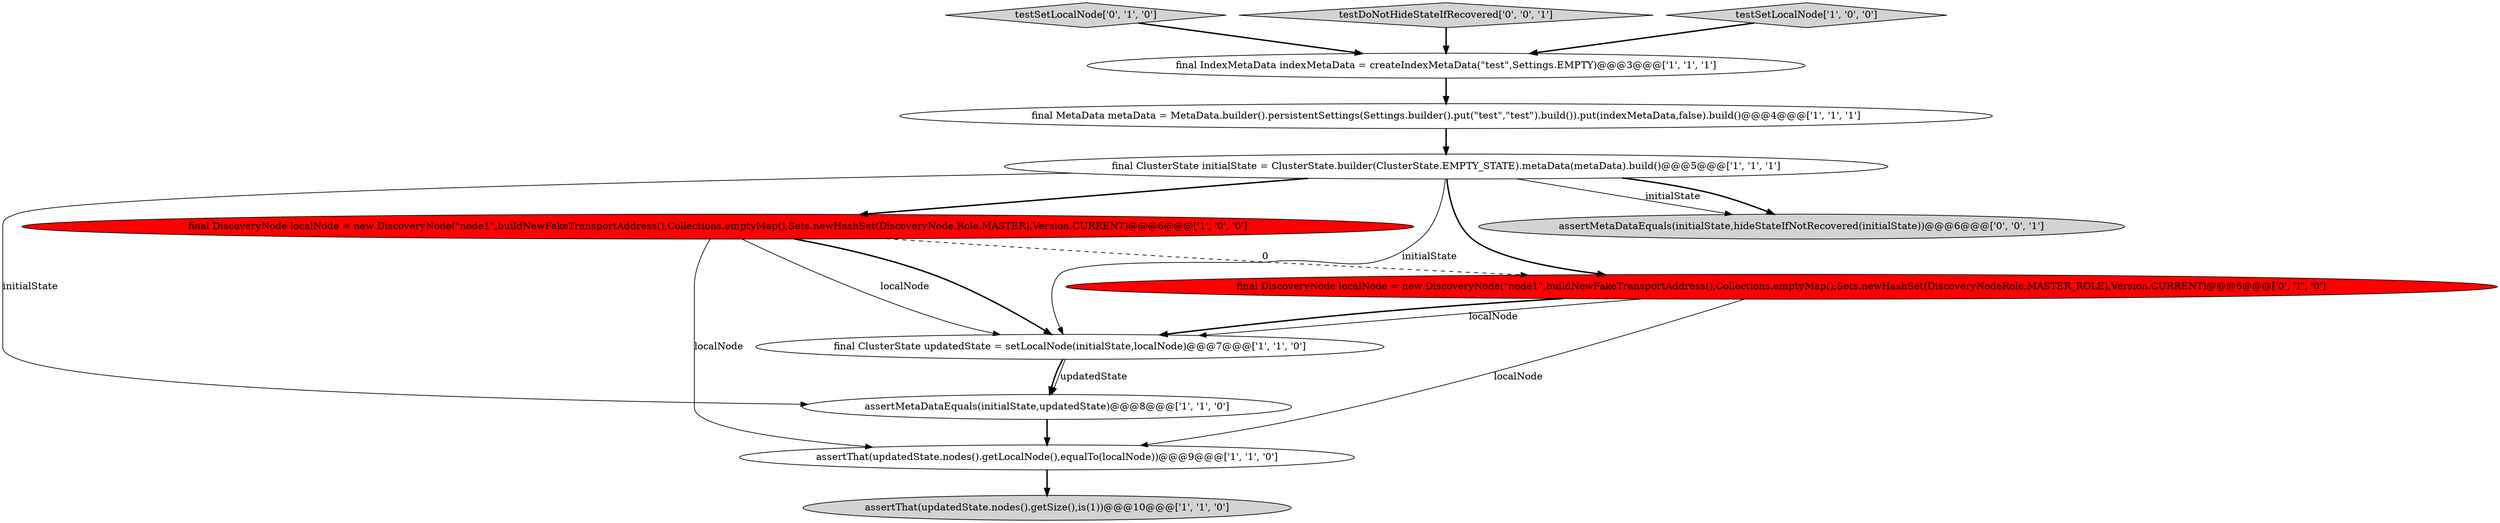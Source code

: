 digraph {
9 [style = filled, label = "testSetLocalNode['0', '1', '0']", fillcolor = lightgray, shape = diamond image = "AAA0AAABBB2BBB"];
4 [style = filled, label = "final ClusterState updatedState = setLocalNode(initialState,localNode)@@@7@@@['1', '1', '0']", fillcolor = white, shape = ellipse image = "AAA0AAABBB1BBB"];
7 [style = filled, label = "assertThat(updatedState.nodes().getLocalNode(),equalTo(localNode))@@@9@@@['1', '1', '0']", fillcolor = white, shape = ellipse image = "AAA0AAABBB1BBB"];
0 [style = filled, label = "final MetaData metaData = MetaData.builder().persistentSettings(Settings.builder().put(\"test\",\"test\").build()).put(indexMetaData,false).build()@@@4@@@['1', '1', '1']", fillcolor = white, shape = ellipse image = "AAA0AAABBB1BBB"];
3 [style = filled, label = "final IndexMetaData indexMetaData = createIndexMetaData(\"test\",Settings.EMPTY)@@@3@@@['1', '1', '1']", fillcolor = white, shape = ellipse image = "AAA0AAABBB1BBB"];
1 [style = filled, label = "final ClusterState initialState = ClusterState.builder(ClusterState.EMPTY_STATE).metaData(metaData).build()@@@5@@@['1', '1', '1']", fillcolor = white, shape = ellipse image = "AAA0AAABBB1BBB"];
11 [style = filled, label = "assertMetaDataEquals(initialState,hideStateIfNotRecovered(initialState))@@@6@@@['0', '0', '1']", fillcolor = lightgray, shape = ellipse image = "AAA0AAABBB3BBB"];
2 [style = filled, label = "assertThat(updatedState.nodes().getSize(),is(1))@@@10@@@['1', '1', '0']", fillcolor = lightgray, shape = ellipse image = "AAA0AAABBB1BBB"];
12 [style = filled, label = "testDoNotHideStateIfRecovered['0', '0', '1']", fillcolor = lightgray, shape = diamond image = "AAA0AAABBB3BBB"];
8 [style = filled, label = "final DiscoveryNode localNode = new DiscoveryNode(\"node1\",buildNewFakeTransportAddress(),Collections.emptyMap(),Sets.newHashSet(DiscoveryNode.Role.MASTER),Version.CURRENT)@@@6@@@['1', '0', '0']", fillcolor = red, shape = ellipse image = "AAA1AAABBB1BBB"];
5 [style = filled, label = "assertMetaDataEquals(initialState,updatedState)@@@8@@@['1', '1', '0']", fillcolor = white, shape = ellipse image = "AAA0AAABBB1BBB"];
10 [style = filled, label = "final DiscoveryNode localNode = new DiscoveryNode(\"node1\",buildNewFakeTransportAddress(),Collections.emptyMap(),Sets.newHashSet(DiscoveryNodeRole.MASTER_ROLE),Version.CURRENT)@@@6@@@['0', '1', '0']", fillcolor = red, shape = ellipse image = "AAA1AAABBB2BBB"];
6 [style = filled, label = "testSetLocalNode['1', '0', '0']", fillcolor = lightgray, shape = diamond image = "AAA0AAABBB1BBB"];
1->5 [style = solid, label="initialState"];
6->3 [style = bold, label=""];
10->4 [style = solid, label="localNode"];
1->8 [style = bold, label=""];
8->10 [style = dashed, label="0"];
8->7 [style = solid, label="localNode"];
1->11 [style = solid, label="initialState"];
10->7 [style = solid, label="localNode"];
3->0 [style = bold, label=""];
1->11 [style = bold, label=""];
8->4 [style = solid, label="localNode"];
7->2 [style = bold, label=""];
0->1 [style = bold, label=""];
4->5 [style = solid, label="updatedState"];
10->4 [style = bold, label=""];
9->3 [style = bold, label=""];
5->7 [style = bold, label=""];
12->3 [style = bold, label=""];
8->4 [style = bold, label=""];
1->10 [style = bold, label=""];
1->4 [style = solid, label="initialState"];
4->5 [style = bold, label=""];
}
